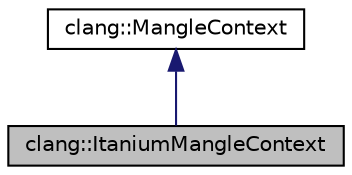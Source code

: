 digraph "clang::ItaniumMangleContext"
{
 // LATEX_PDF_SIZE
  bgcolor="transparent";
  edge [fontname="Helvetica",fontsize="10",labelfontname="Helvetica",labelfontsize="10"];
  node [fontname="Helvetica",fontsize="10",shape=record];
  Node1 [label="clang::ItaniumMangleContext",height=0.2,width=0.4,color="black", fillcolor="grey75", style="filled", fontcolor="black",tooltip=" "];
  Node2 -> Node1 [dir="back",color="midnightblue",fontsize="10",style="solid",fontname="Helvetica"];
  Node2 [label="clang::MangleContext",height=0.2,width=0.4,color="black",URL="$classclang_1_1MangleContext.html",tooltip="MangleContext - Context for tracking state which persists across multiple calls to the C++ name mangl..."];
}
